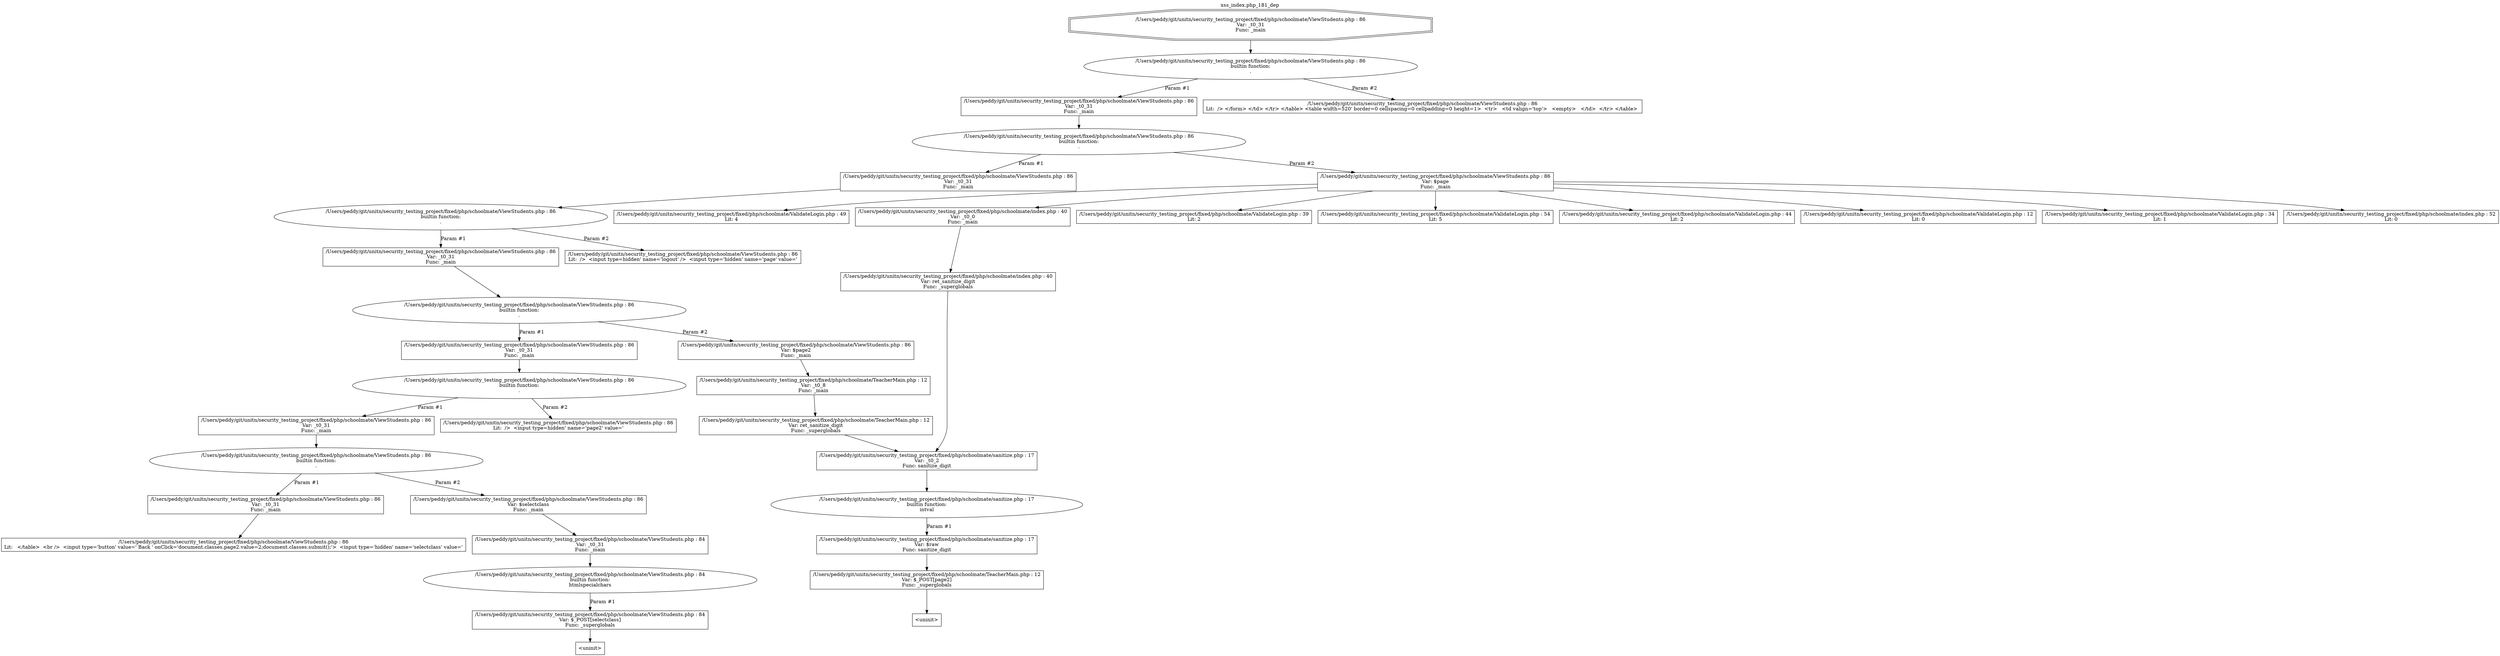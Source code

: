 digraph cfg {
  label="xss_index.php_181_dep";
  labelloc=t;
  n1 [shape=doubleoctagon, label="/Users/peddy/git/unitn/security_testing_project/fixed/php/schoolmate/ViewStudents.php : 86\nVar: _t0_31\nFunc: _main\n"];
  n2 [shape=ellipse, label="/Users/peddy/git/unitn/security_testing_project/fixed/php/schoolmate/ViewStudents.php : 86\nbuiltin function:\n.\n"];
  n3 [shape=box, label="/Users/peddy/git/unitn/security_testing_project/fixed/php/schoolmate/ViewStudents.php : 86\nVar: _t0_31\nFunc: _main\n"];
  n4 [shape=ellipse, label="/Users/peddy/git/unitn/security_testing_project/fixed/php/schoolmate/ViewStudents.php : 86\nbuiltin function:\n.\n"];
  n5 [shape=box, label="/Users/peddy/git/unitn/security_testing_project/fixed/php/schoolmate/ViewStudents.php : 86\nVar: _t0_31\nFunc: _main\n"];
  n6 [shape=ellipse, label="/Users/peddy/git/unitn/security_testing_project/fixed/php/schoolmate/ViewStudents.php : 86\nbuiltin function:\n.\n"];
  n7 [shape=box, label="/Users/peddy/git/unitn/security_testing_project/fixed/php/schoolmate/ViewStudents.php : 86\nVar: _t0_31\nFunc: _main\n"];
  n8 [shape=ellipse, label="/Users/peddy/git/unitn/security_testing_project/fixed/php/schoolmate/ViewStudents.php : 86\nbuiltin function:\n.\n"];
  n9 [shape=box, label="/Users/peddy/git/unitn/security_testing_project/fixed/php/schoolmate/ViewStudents.php : 86\nVar: _t0_31\nFunc: _main\n"];
  n10 [shape=ellipse, label="/Users/peddy/git/unitn/security_testing_project/fixed/php/schoolmate/ViewStudents.php : 86\nbuiltin function:\n.\n"];
  n11 [shape=box, label="/Users/peddy/git/unitn/security_testing_project/fixed/php/schoolmate/ViewStudents.php : 86\nVar: _t0_31\nFunc: _main\n"];
  n12 [shape=ellipse, label="/Users/peddy/git/unitn/security_testing_project/fixed/php/schoolmate/ViewStudents.php : 86\nbuiltin function:\n.\n"];
  n13 [shape=box, label="/Users/peddy/git/unitn/security_testing_project/fixed/php/schoolmate/ViewStudents.php : 86\nVar: _t0_31\nFunc: _main\n"];
  n14 [shape=box, label="/Users/peddy/git/unitn/security_testing_project/fixed/php/schoolmate/ViewStudents.php : 86\nLit:   </table>  <br />  <input type='button' value=' Back ' onClick='document.classes.page2.value=2;document.classes.submit();'>  <input type='hidden' name='selectclass' value='\n"];
  n15 [shape=box, label="/Users/peddy/git/unitn/security_testing_project/fixed/php/schoolmate/ViewStudents.php : 86\nVar: $selectclass\nFunc: _main\n"];
  n16 [shape=box, label="/Users/peddy/git/unitn/security_testing_project/fixed/php/schoolmate/ViewStudents.php : 84\nVar: _t0_31\nFunc: _main\n"];
  n17 [shape=ellipse, label="/Users/peddy/git/unitn/security_testing_project/fixed/php/schoolmate/ViewStudents.php : 84\nbuiltin function:\nhtmlspecialchars\n"];
  n18 [shape=box, label="/Users/peddy/git/unitn/security_testing_project/fixed/php/schoolmate/ViewStudents.php : 84\nVar: $_POST[selectclass]\nFunc: _superglobals\n"];
  n19 [shape=box, label="<uninit>"];
  n20 [shape=box, label="/Users/peddy/git/unitn/security_testing_project/fixed/php/schoolmate/ViewStudents.php : 86\nLit:  />  <input type=hidden' name='page2' value='\n"];
  n21 [shape=box, label="/Users/peddy/git/unitn/security_testing_project/fixed/php/schoolmate/ViewStudents.php : 86\nVar: $page2\nFunc: _main\n"];
  n22 [shape=box, label="/Users/peddy/git/unitn/security_testing_project/fixed/php/schoolmate/TeacherMain.php : 12\nVar: _t0_8\nFunc: _main\n"];
  n23 [shape=box, label="/Users/peddy/git/unitn/security_testing_project/fixed/php/schoolmate/TeacherMain.php : 12\nVar: ret_sanitize_digit\nFunc: _superglobals\n"];
  n24 [shape=box, label="/Users/peddy/git/unitn/security_testing_project/fixed/php/schoolmate/sanitize.php : 17\nVar: _t0_2\nFunc: sanitize_digit\n"];
  n25 [shape=ellipse, label="/Users/peddy/git/unitn/security_testing_project/fixed/php/schoolmate/sanitize.php : 17\nbuiltin function:\nintval\n"];
  n26 [shape=box, label="/Users/peddy/git/unitn/security_testing_project/fixed/php/schoolmate/sanitize.php : 17\nVar: $raw\nFunc: sanitize_digit\n"];
  n27 [shape=box, label="/Users/peddy/git/unitn/security_testing_project/fixed/php/schoolmate/TeacherMain.php : 12\nVar: $_POST[page2]\nFunc: _superglobals\n"];
  n28 [shape=box, label="<uninit>"];
  n29 [shape=box, label="/Users/peddy/git/unitn/security_testing_project/fixed/php/schoolmate/ViewStudents.php : 86\nLit:  />  <input type=hidden' name='logout' />  <input type='hidden' name='page' value='\n"];
  n30 [shape=box, label="/Users/peddy/git/unitn/security_testing_project/fixed/php/schoolmate/ViewStudents.php : 86\nVar: $page\nFunc: _main\n"];
  n31 [shape=box, label="/Users/peddy/git/unitn/security_testing_project/fixed/php/schoolmate/ValidateLogin.php : 49\nLit: 4\n"];
  n32 [shape=box, label="/Users/peddy/git/unitn/security_testing_project/fixed/php/schoolmate/index.php : 40\nVar: _t0_0\nFunc: _main\n"];
  n33 [shape=box, label="/Users/peddy/git/unitn/security_testing_project/fixed/php/schoolmate/index.php : 40\nVar: ret_sanitize_digit\nFunc: _superglobals\n"];
  n34 [shape=box, label="/Users/peddy/git/unitn/security_testing_project/fixed/php/schoolmate/ValidateLogin.php : 39\nLit: 2\n"];
  n35 [shape=box, label="/Users/peddy/git/unitn/security_testing_project/fixed/php/schoolmate/ValidateLogin.php : 54\nLit: 5\n"];
  n36 [shape=box, label="/Users/peddy/git/unitn/security_testing_project/fixed/php/schoolmate/ValidateLogin.php : 44\nLit: 2\n"];
  n37 [shape=box, label="/Users/peddy/git/unitn/security_testing_project/fixed/php/schoolmate/ValidateLogin.php : 12\nLit: 0\n"];
  n38 [shape=box, label="/Users/peddy/git/unitn/security_testing_project/fixed/php/schoolmate/ValidateLogin.php : 34\nLit: 1\n"];
  n39 [shape=box, label="/Users/peddy/git/unitn/security_testing_project/fixed/php/schoolmate/index.php : 52\nLit: 0\n"];
  n40 [shape=box, label="/Users/peddy/git/unitn/security_testing_project/fixed/php/schoolmate/ViewStudents.php : 86\nLit:  /> </form> </td> </tr> </table> <table width=520' border=0 cellspacing=0 cellpadding=0 height=1>  <tr>   <td valign='top'>   <empty>   </td>  </tr> </table> \n"];
  n1 -> n2;
  n3 -> n4;
  n5 -> n6;
  n7 -> n8;
  n9 -> n10;
  n11 -> n12;
  n13 -> n14;
  n12 -> n13[label="Param #1"];
  n12 -> n15[label="Param #2"];
  n16 -> n17;
  n18 -> n19;
  n17 -> n18[label="Param #1"];
  n15 -> n16;
  n10 -> n11[label="Param #1"];
  n10 -> n20[label="Param #2"];
  n8 -> n9[label="Param #1"];
  n8 -> n21[label="Param #2"];
  n24 -> n25;
  n27 -> n28;
  n26 -> n27;
  n25 -> n26[label="Param #1"];
  n23 -> n24;
  n22 -> n23;
  n21 -> n22;
  n6 -> n7[label="Param #1"];
  n6 -> n29[label="Param #2"];
  n4 -> n5[label="Param #1"];
  n4 -> n30[label="Param #2"];
  n30 -> n31;
  n30 -> n32;
  n30 -> n34;
  n30 -> n35;
  n30 -> n36;
  n30 -> n37;
  n30 -> n38;
  n30 -> n39;
  n33 -> n24;
  n32 -> n33;
  n2 -> n3[label="Param #1"];
  n2 -> n40[label="Param #2"];
}
